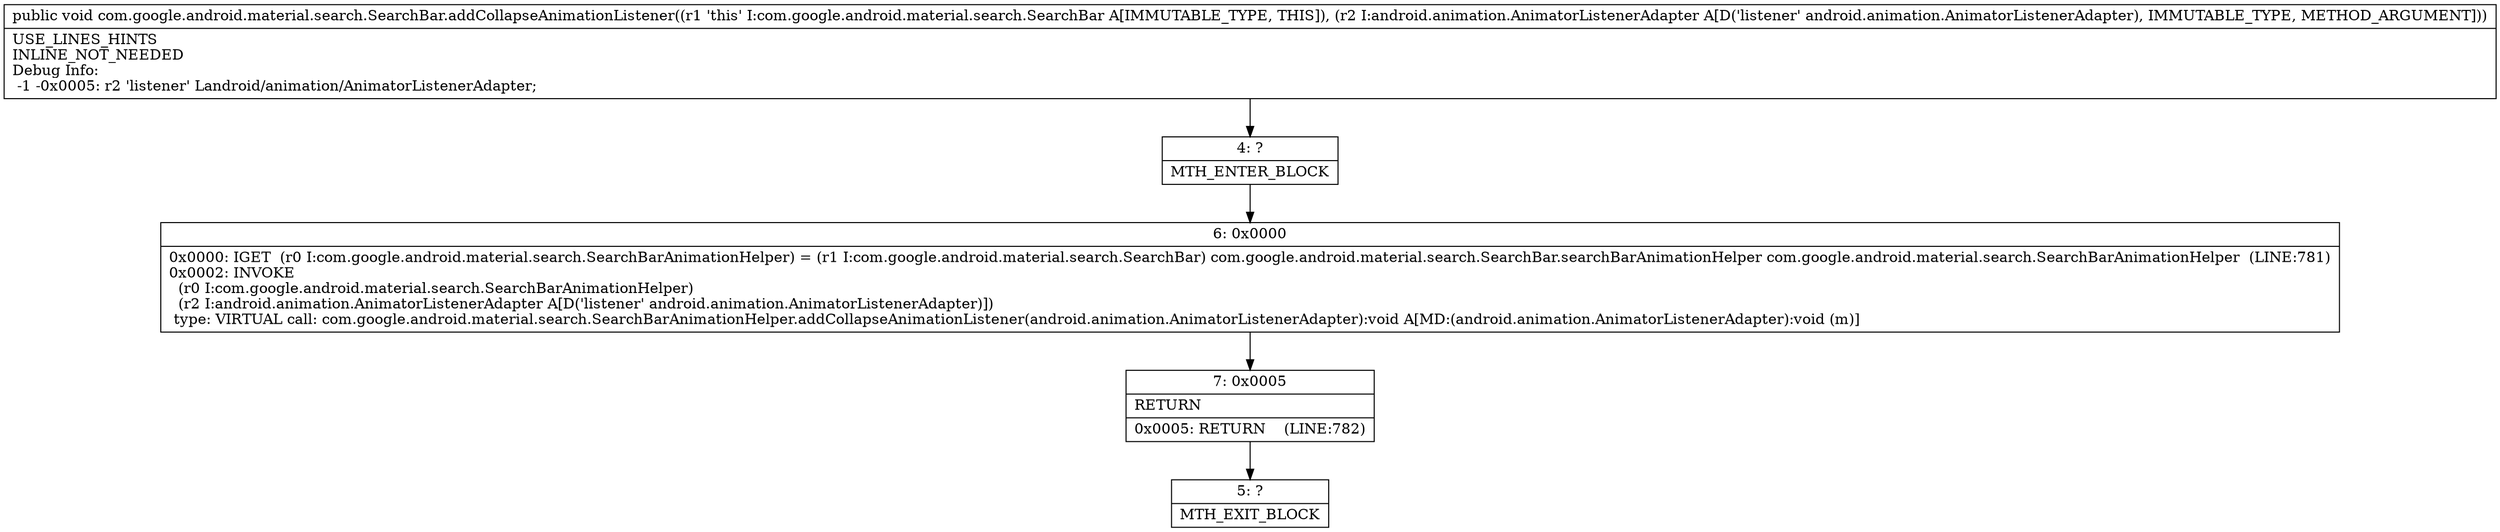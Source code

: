 digraph "CFG forcom.google.android.material.search.SearchBar.addCollapseAnimationListener(Landroid\/animation\/AnimatorListenerAdapter;)V" {
Node_4 [shape=record,label="{4\:\ ?|MTH_ENTER_BLOCK\l}"];
Node_6 [shape=record,label="{6\:\ 0x0000|0x0000: IGET  (r0 I:com.google.android.material.search.SearchBarAnimationHelper) = (r1 I:com.google.android.material.search.SearchBar) com.google.android.material.search.SearchBar.searchBarAnimationHelper com.google.android.material.search.SearchBarAnimationHelper  (LINE:781)\l0x0002: INVOKE  \l  (r0 I:com.google.android.material.search.SearchBarAnimationHelper)\l  (r2 I:android.animation.AnimatorListenerAdapter A[D('listener' android.animation.AnimatorListenerAdapter)])\l type: VIRTUAL call: com.google.android.material.search.SearchBarAnimationHelper.addCollapseAnimationListener(android.animation.AnimatorListenerAdapter):void A[MD:(android.animation.AnimatorListenerAdapter):void (m)]\l}"];
Node_7 [shape=record,label="{7\:\ 0x0005|RETURN\l|0x0005: RETURN    (LINE:782)\l}"];
Node_5 [shape=record,label="{5\:\ ?|MTH_EXIT_BLOCK\l}"];
MethodNode[shape=record,label="{public void com.google.android.material.search.SearchBar.addCollapseAnimationListener((r1 'this' I:com.google.android.material.search.SearchBar A[IMMUTABLE_TYPE, THIS]), (r2 I:android.animation.AnimatorListenerAdapter A[D('listener' android.animation.AnimatorListenerAdapter), IMMUTABLE_TYPE, METHOD_ARGUMENT]))  | USE_LINES_HINTS\lINLINE_NOT_NEEDED\lDebug Info:\l  \-1 \-0x0005: r2 'listener' Landroid\/animation\/AnimatorListenerAdapter;\l}"];
MethodNode -> Node_4;Node_4 -> Node_6;
Node_6 -> Node_7;
Node_7 -> Node_5;
}

